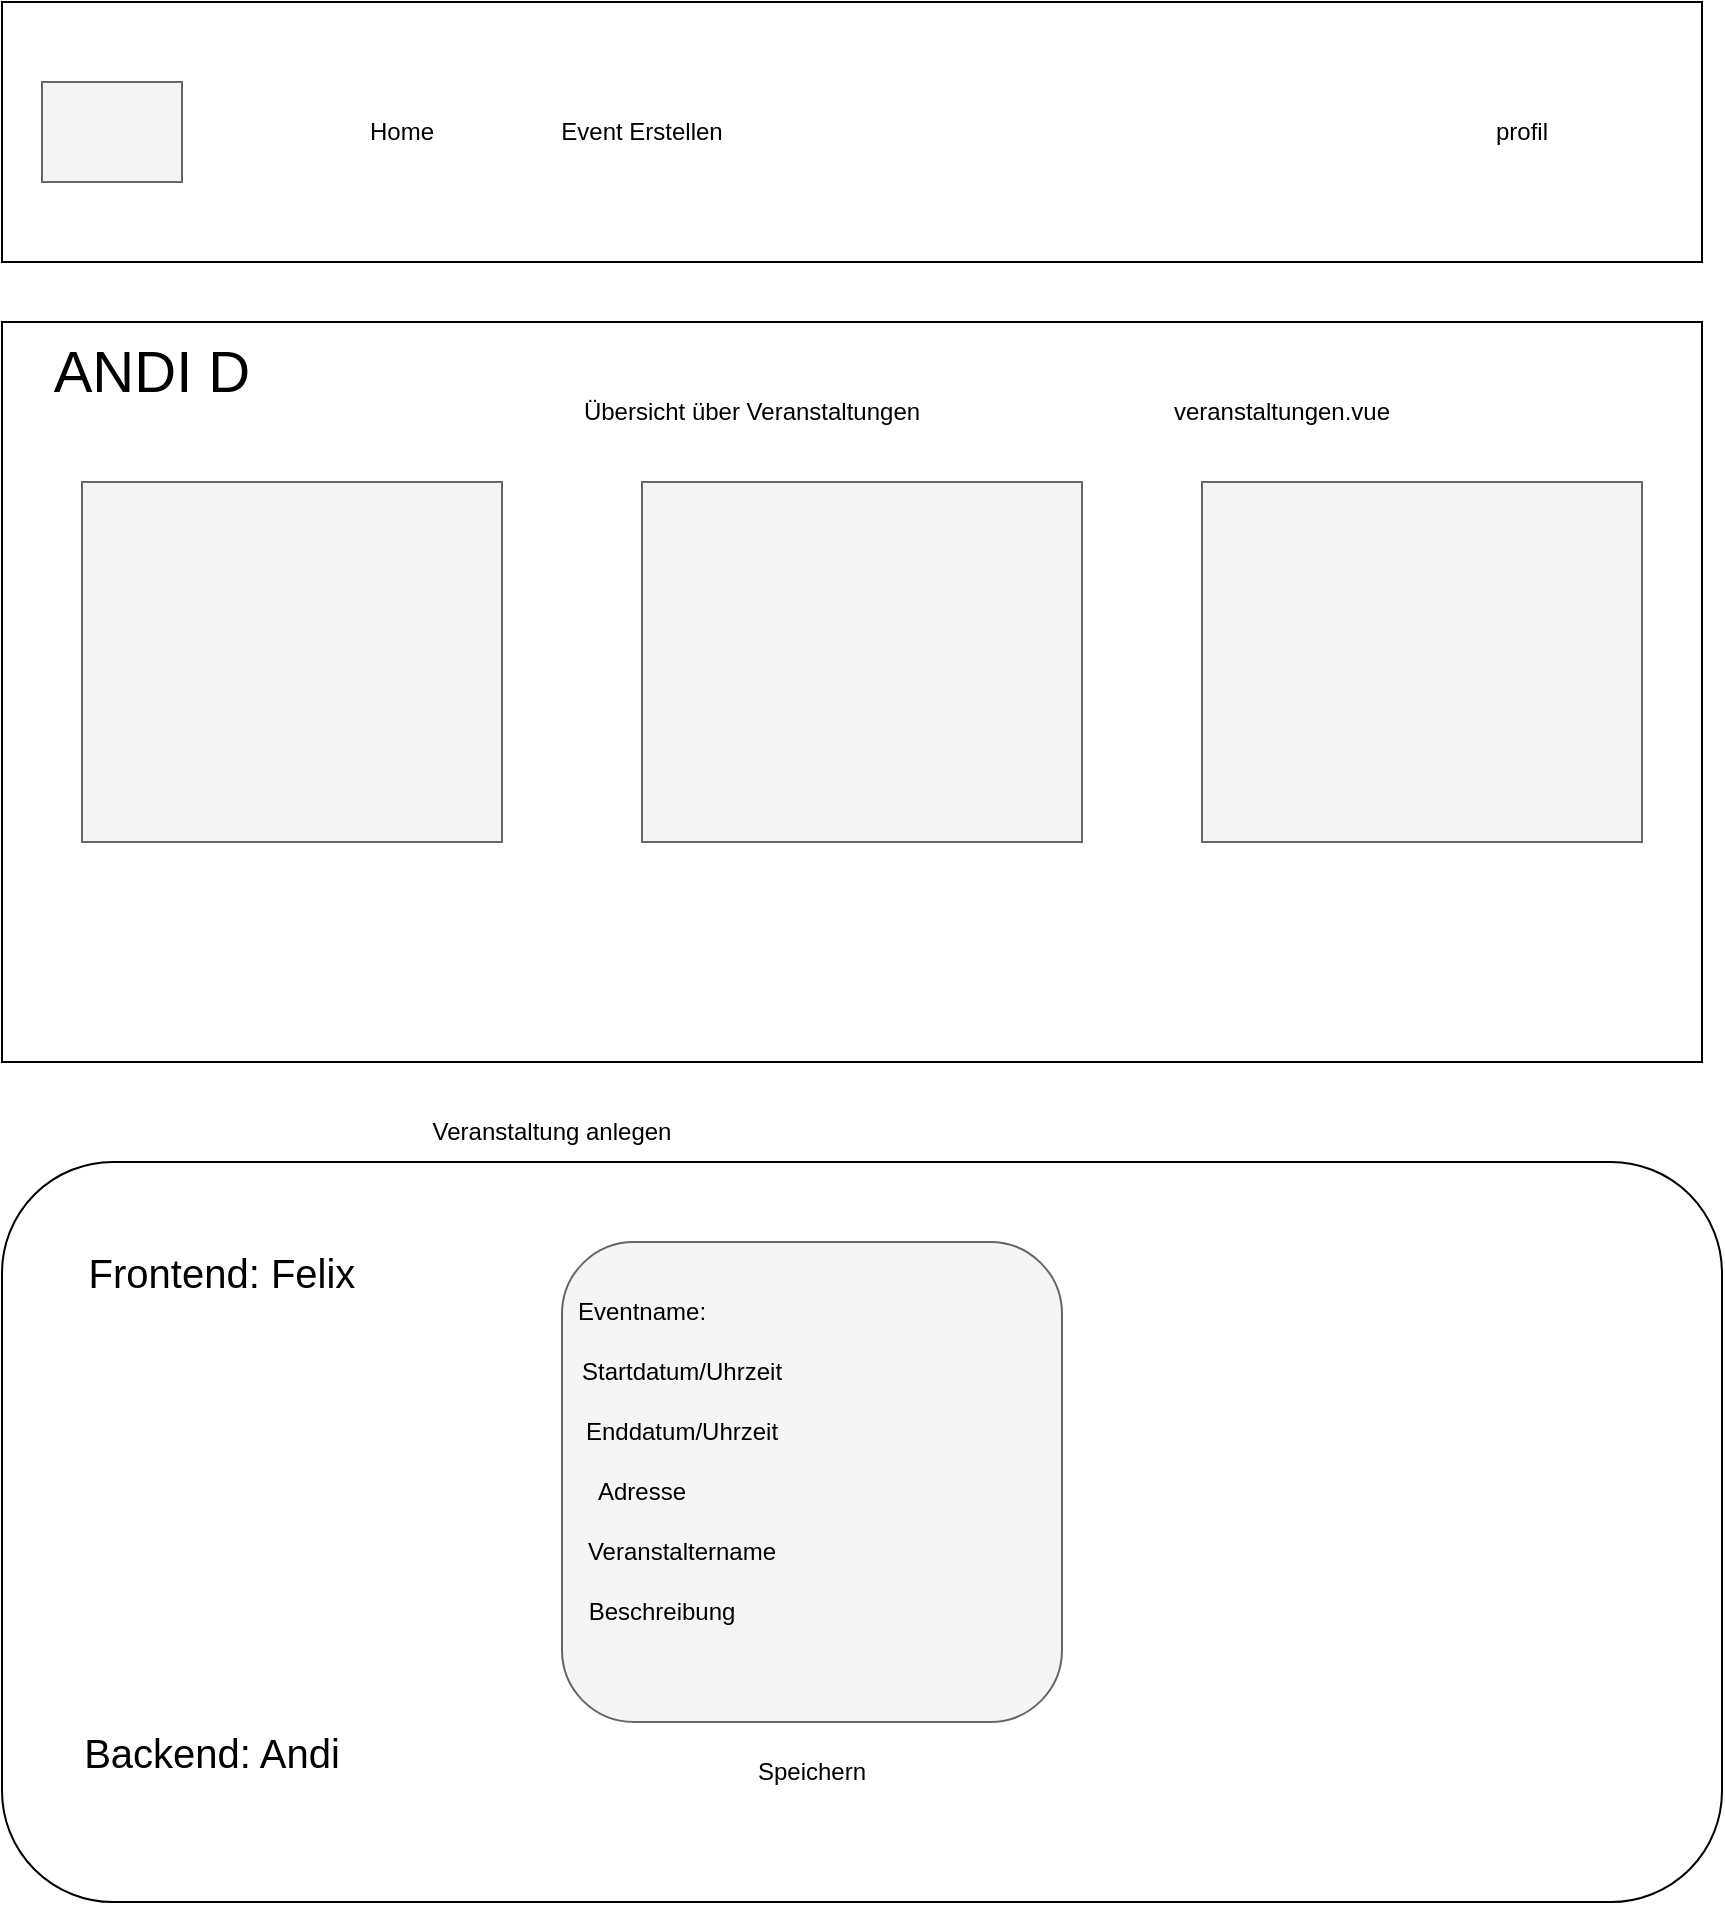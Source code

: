 <mxfile version="24.2.2" type="github">
  <diagram name="Page-1" id="1DoenD4U6FfbNoLl4Sb8">
    <mxGraphModel dx="1283" dy="769" grid="1" gridSize="10" guides="1" tooltips="1" connect="1" arrows="1" fold="1" page="1" pageScale="1" pageWidth="2000" pageHeight="2430" math="0" shadow="0">
      <root>
        <mxCell id="0" />
        <mxCell id="1" parent="0" />
        <mxCell id="1HDRuekCgBQYurMFujG9-1" value="" style="rounded=0;whiteSpace=wrap;html=1;" vertex="1" parent="1">
          <mxGeometry x="160" y="40" width="850" height="130" as="geometry" />
        </mxCell>
        <mxCell id="1HDRuekCgBQYurMFujG9-2" value="" style="rounded=0;whiteSpace=wrap;html=1;fillColor=#f5f5f5;fontColor=#333333;strokeColor=#666666;" vertex="1" parent="1">
          <mxGeometry x="180" y="80" width="70" height="50" as="geometry" />
        </mxCell>
        <mxCell id="1HDRuekCgBQYurMFujG9-3" value="Home" style="text;html=1;align=center;verticalAlign=middle;whiteSpace=wrap;rounded=0;" vertex="1" parent="1">
          <mxGeometry x="330" y="90" width="60" height="30" as="geometry" />
        </mxCell>
        <mxCell id="1HDRuekCgBQYurMFujG9-4" value="Event Erstellen" style="text;html=1;align=center;verticalAlign=middle;whiteSpace=wrap;rounded=0;" vertex="1" parent="1">
          <mxGeometry x="400" y="90" width="160" height="30" as="geometry" />
        </mxCell>
        <mxCell id="1HDRuekCgBQYurMFujG9-5" value="profil" style="text;html=1;align=center;verticalAlign=middle;whiteSpace=wrap;rounded=0;" vertex="1" parent="1">
          <mxGeometry x="840" y="90" width="160" height="30" as="geometry" />
        </mxCell>
        <mxCell id="1HDRuekCgBQYurMFujG9-6" value="" style="rounded=0;whiteSpace=wrap;html=1;" vertex="1" parent="1">
          <mxGeometry x="160" y="200" width="850" height="370" as="geometry" />
        </mxCell>
        <mxCell id="1HDRuekCgBQYurMFujG9-7" value="" style="rounded=0;whiteSpace=wrap;html=1;fillColor=#f5f5f5;fontColor=#333333;strokeColor=#666666;" vertex="1" parent="1">
          <mxGeometry x="200" y="280" width="210" height="180" as="geometry" />
        </mxCell>
        <mxCell id="1HDRuekCgBQYurMFujG9-8" value="" style="rounded=0;whiteSpace=wrap;html=1;fillColor=#f5f5f5;fontColor=#333333;strokeColor=#666666;" vertex="1" parent="1">
          <mxGeometry x="480" y="280" width="220" height="180" as="geometry" />
        </mxCell>
        <mxCell id="1HDRuekCgBQYurMFujG9-9" value="" style="rounded=0;whiteSpace=wrap;html=1;fillColor=#f5f5f5;fontColor=#333333;strokeColor=#666666;" vertex="1" parent="1">
          <mxGeometry x="760" y="280" width="220" height="180" as="geometry" />
        </mxCell>
        <mxCell id="1HDRuekCgBQYurMFujG9-11" value="Übersicht über Veranstaltungen" style="text;html=1;align=center;verticalAlign=middle;whiteSpace=wrap;rounded=0;" vertex="1" parent="1">
          <mxGeometry x="340" y="230" width="390" height="30" as="geometry" />
        </mxCell>
        <mxCell id="1HDRuekCgBQYurMFujG9-12" value="veranstaltungen.vue" style="text;html=1;align=center;verticalAlign=middle;whiteSpace=wrap;rounded=0;" vertex="1" parent="1">
          <mxGeometry x="710" y="230" width="180" height="30" as="geometry" />
        </mxCell>
        <mxCell id="1HDRuekCgBQYurMFujG9-13" value="" style="rounded=1;whiteSpace=wrap;html=1;" vertex="1" parent="1">
          <mxGeometry x="160" y="620" width="860" height="370" as="geometry" />
        </mxCell>
        <mxCell id="1HDRuekCgBQYurMFujG9-14" value="Veranstaltung anlegen" style="text;html=1;align=center;verticalAlign=middle;whiteSpace=wrap;rounded=0;" vertex="1" parent="1">
          <mxGeometry x="330" y="590" width="210" height="30" as="geometry" />
        </mxCell>
        <mxCell id="1HDRuekCgBQYurMFujG9-15" value="" style="rounded=1;whiteSpace=wrap;html=1;fillColor=#f5f5f5;fontColor=#333333;strokeColor=#666666;" vertex="1" parent="1">
          <mxGeometry x="440" y="660" width="250" height="240" as="geometry" />
        </mxCell>
        <mxCell id="1HDRuekCgBQYurMFujG9-16" value="Eventname:" style="text;html=1;align=center;verticalAlign=middle;whiteSpace=wrap;rounded=0;" vertex="1" parent="1">
          <mxGeometry x="450" y="680" width="60" height="30" as="geometry" />
        </mxCell>
        <mxCell id="1HDRuekCgBQYurMFujG9-17" value="Startdatum/Uhrzeit" style="text;html=1;align=center;verticalAlign=middle;whiteSpace=wrap;rounded=0;" vertex="1" parent="1">
          <mxGeometry x="470" y="710" width="60" height="30" as="geometry" />
        </mxCell>
        <mxCell id="1HDRuekCgBQYurMFujG9-19" value="Enddatum/Uhrzeit" style="text;html=1;align=center;verticalAlign=middle;whiteSpace=wrap;rounded=0;" vertex="1" parent="1">
          <mxGeometry x="470" y="740" width="60" height="30" as="geometry" />
        </mxCell>
        <mxCell id="1HDRuekCgBQYurMFujG9-20" value="Adresse" style="text;html=1;align=center;verticalAlign=middle;whiteSpace=wrap;rounded=0;" vertex="1" parent="1">
          <mxGeometry x="450" y="770" width="60" height="30" as="geometry" />
        </mxCell>
        <mxCell id="1HDRuekCgBQYurMFujG9-21" value="Veranstaltername" style="text;html=1;align=center;verticalAlign=middle;whiteSpace=wrap;rounded=0;" vertex="1" parent="1">
          <mxGeometry x="470" y="800" width="60" height="30" as="geometry" />
        </mxCell>
        <mxCell id="1HDRuekCgBQYurMFujG9-22" value="Beschreibung" style="text;html=1;align=center;verticalAlign=middle;whiteSpace=wrap;rounded=0;" vertex="1" parent="1">
          <mxGeometry x="460" y="830" width="60" height="30" as="geometry" />
        </mxCell>
        <mxCell id="1HDRuekCgBQYurMFujG9-23" value="Speichern" style="text;html=1;align=center;verticalAlign=middle;whiteSpace=wrap;rounded=0;" vertex="1" parent="1">
          <mxGeometry x="535" y="910" width="60" height="30" as="geometry" />
        </mxCell>
        <mxCell id="1HDRuekCgBQYurMFujG9-24" value="&lt;font style=&quot;font-size: 29px;&quot;&gt;ANDI D&lt;/font&gt;" style="text;html=1;align=center;verticalAlign=middle;whiteSpace=wrap;rounded=0;" vertex="1" parent="1">
          <mxGeometry x="160" y="210" width="150" height="30" as="geometry" />
        </mxCell>
        <mxCell id="1HDRuekCgBQYurMFujG9-25" value="&lt;font style=&quot;font-size: 20px;&quot;&gt;Frontend: Felix&lt;/font&gt;" style="text;html=1;align=center;verticalAlign=middle;whiteSpace=wrap;rounded=0;" vertex="1" parent="1">
          <mxGeometry x="190" y="660" width="160" height="30" as="geometry" />
        </mxCell>
        <mxCell id="1HDRuekCgBQYurMFujG9-26" value="&lt;font style=&quot;font-size: 20px;&quot;&gt;Backend: Andi&lt;/font&gt;" style="text;html=1;align=center;verticalAlign=middle;whiteSpace=wrap;rounded=0;" vertex="1" parent="1">
          <mxGeometry x="190" y="900" width="150" height="30" as="geometry" />
        </mxCell>
      </root>
    </mxGraphModel>
  </diagram>
</mxfile>
